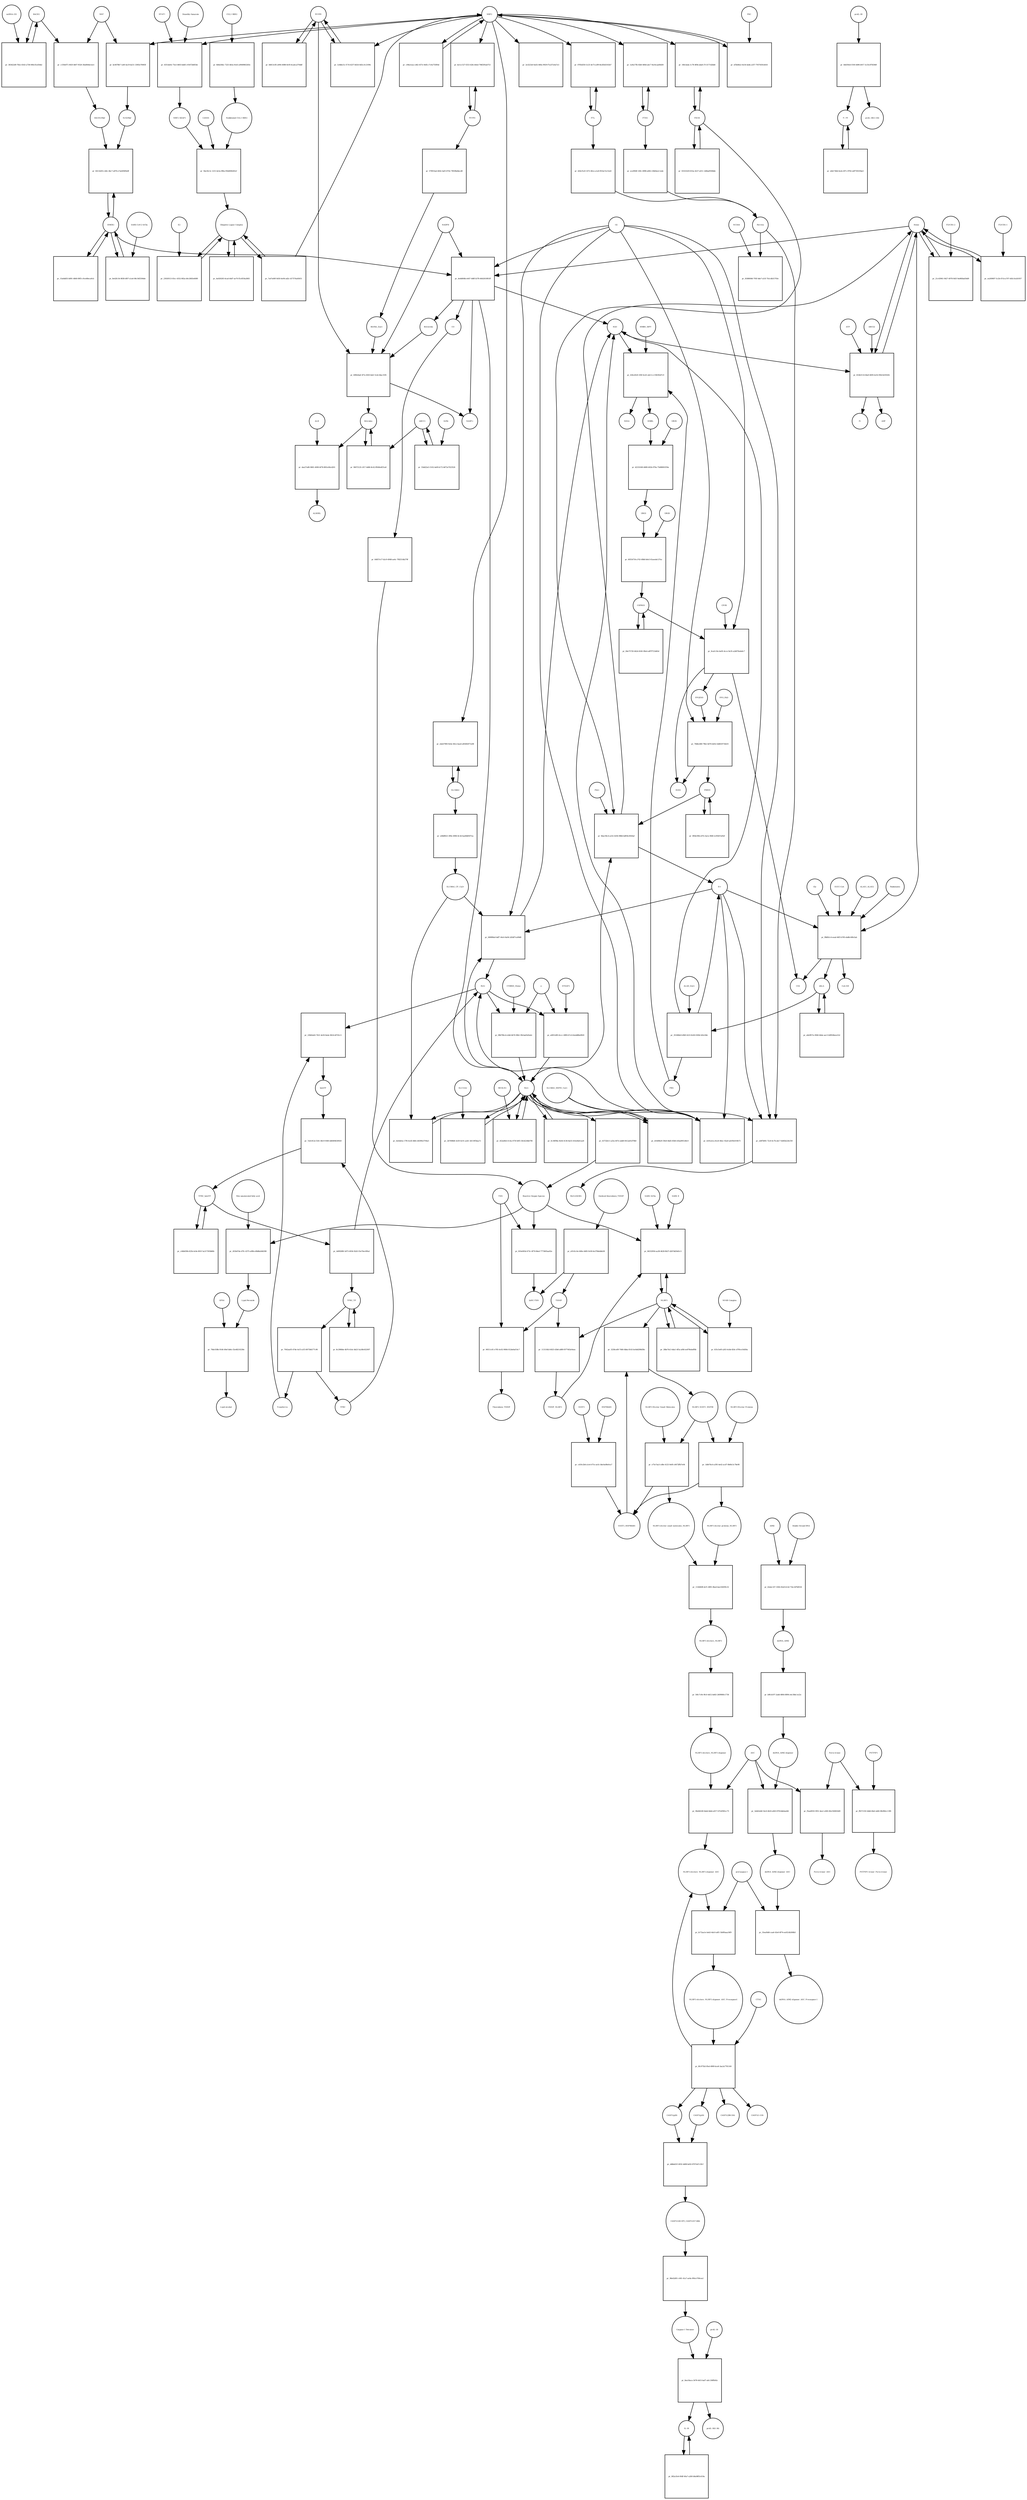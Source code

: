 strict digraph  {
Heme [annotation="urn_miriam_obo.chebi_CHEBI%3A30413", bipartite=0, cls="simple chemical", fontsize=4, label=Heme, shape=circle];
"pr_4e4d604b-e647-448f-b378-4642610f61ff" [annotation="", bipartite=1, cls=process, fontsize=4, label="pr_4e4d604b-e647-448f-b378-4642610f61ff", shape=square];
Biliverdin [annotation="urn_miriam_obo.chebi_CHEBI%3A17033", bipartite=0, cls="simple chemical", fontsize=4, label=Biliverdin, shape=circle];
HMOX1 [annotation=urn_miriam_uniprot_P09601, bipartite=0, cls=macromolecule, fontsize=4, label=HMOX1, shape=circle];
O2 [annotation="urn_miriam_obo.chebi_CHEBI%3A15379", bipartite=0, cls="simple chemical", fontsize=4, label=O2, shape=circle];
NADPH [annotation="urn_miriam_obo.chebi_CHEBI%3A16474", bipartite=0, cls="simple chemical", fontsize=4, label=NADPH, shape=circle];
H2O [annotation="urn_miriam_obo.chebi_CHEBI%3A15377", bipartite=0, cls="simple chemical", fontsize=4, label=H2O, shape=circle];
"Fe2+" [annotation="urn_miriam_obo.chebi_CHEBI%3A29033", bipartite=0, cls="simple chemical", fontsize=4, label="Fe2+", shape=circle];
"NADP+" [annotation="urn_miriam_obo.chebi_CHEBI%3A18009", bipartite=0, cls="simple chemical", fontsize=4, label="NADP+", shape=circle];
CO [annotation="urn_miriam_obo.chebi_CHEBI%3A17245", bipartite=0, cls="simple chemical", fontsize=4, label=CO, shape=circle];
"pr_21c43961-9427-4978-9d1f-9a06fdad54d9" [annotation="", bipartite=1, cls=process, fontsize=4, label="pr_21c43961-9427-4978-9d1f-9a06fdad54d9", shape=square];
"FLVCR1-2" [annotation=urn_miriam_uniprot_Q9Y5Y0, bipartite=0, cls=macromolecule, fontsize=4, label="FLVCR1-2", shape=circle];
"pr_60fb2ba6-5f7a-4503-bdcf-3cdc3dac31f6" [annotation="", bipartite=1, cls=process, fontsize=4, label="pr_60fb2ba6-5f7a-4503-bdcf-3cdc3dac31f6", shape=square];
Bilirubin [annotation="urn_miriam_obo.chebi_CHEBI%3A16990", bipartite=0, cls="simple chemical", fontsize=4, label=Bilirubin, shape=circle];
BLVRB [annotation=urn_miriam_uniprot_P30043, bipartite=0, cls=macromolecule, fontsize=4, label=BLVRB, shape=circle];
"BLVRA_Zn2+" [annotation="urn_miriam_obo.chebi_CHEBI%3A29805|urn_miriam_uniprot_P53004", bipartite=0, cls=complex, fontsize=4, label="BLVRA_Zn2+", shape=circle];
"pr_9607212f-c917-4d66-8c42-ff640e4f31a8" [annotation="", bipartite=1, cls=process, fontsize=4, label="pr_9607212f-c917-4d66-8c42-ff640e4f31a8", shape=square];
ABCC1 [annotation=urn_miriam_uniprot_P02768, bipartite=0, cls=macromolecule, fontsize=4, label=ABCC1, shape=circle];
"pr_dae27a80-9681-4000-bf78-8f41e94cd201" [annotation="", bipartite=1, cls=process, fontsize=4, label="pr_dae27a80-9681-4000-bf78-8f41e94cd201", shape=square];
ALB [annotation=urn_miriam_uniprot_P02768, bipartite=0, cls=macromolecule, fontsize=4, label=ALB, shape=circle];
"ALB/BIL" [annotation="urn_miriam_uniprot_P02768|urn_miriam_obo.chebi_CHEBI%3A16990", bipartite=0, cls=complex, fontsize=4, label="ALB/BIL", shape=circle];
NRF2 [annotation="", bipartite=0, cls=macromolecule, fontsize=4, label=NRF2, shape=circle];
"pr_bc6678b7-1af6-4a19-be31-13f45e70065f" [annotation="", bipartite=1, cls=process, fontsize=4, label="pr_bc6678b7-1af6-4a19-be31-13f45e70065f", shape=square];
MAF [annotation=urn_miriam_uniprot_O75444, bipartite=0, cls=macromolecule, fontsize=4, label=MAF, shape=circle];
"Nrf2/Maf" [annotation="", bipartite=0, cls=complex, fontsize=4, label="Nrf2/Maf", shape=circle];
"pr_c159e871-063f-4407-9520-30a8044e1ee1" [annotation="", bipartite=1, cls=process, fontsize=4, label="pr_c159e871-063f-4407-9520-30a8044e1ee1", shape=square];
BACH1 [annotation=urn_miriam_uniprot_O14867, bipartite=0, cls=macromolecule, fontsize=4, label=BACH1, shape=circle];
"BACH1/Maf" [annotation="", bipartite=0, cls=complex, fontsize=4, label="BACH1/Maf", shape=circle];
"pr_383422d9-782e-4543-a738-00fe35cd54b2" [annotation="", bipartite=1, cls=process, fontsize=4, label="pr_383422d9-782e-4543-a738-00fe35cd54b2", shape=square];
"miRNA-155" [annotation=urn_miriam_ncbigene_406947, bipartite=0, cls="nucleic acid feature", fontsize=4, label="miRNA-155", shape=circle];
"pr_64132d55-cb0c-4bc7-a876-e7ab3f409e8f" [annotation="", bipartite=1, cls=process, fontsize=4, label="pr_64132d55-cb0c-4bc7-a876-e7ab3f409e8f", shape=square];
PRIN9 [annotation="urn_miriam_obo.chebi_CHEBI%3A15430", bipartite=0, cls="simple chemical", fontsize=4, label=PRIN9, shape=circle];
"pr_6bac94c4-a232-4204-988d-bdf04c8564af" [annotation="", bipartite=1, cls=process, fontsize=4, label="pr_6bac94c4-a232-4204-988d-bdf04c8564af", shape=square];
FECH [annotation=urn_miriam_uniprot_P22830, bipartite=0, cls=macromolecule, fontsize=4, label=FECH, shape=circle];
"Pb2+" [annotation="urn_miriam_obo.chebi_CHEBI%3A27889", bipartite=0, cls="simple chemical", fontsize=4, label="Pb2+", shape=circle];
"H+" [annotation="urn_miriam_obo.chebi_CHEBI%3A15378", bipartite=0, cls="simple chemical", fontsize=4, label="H+", shape=circle];
"SUCC-CoA" [annotation="urn_miriam_obo.chebi_CHEBI%3A57292", bipartite=0, cls="simple chemical", fontsize=4, label="SUCC-CoA", shape=circle];
"pr_f8bfb1c4-eead-46f3-b76f-ebd8c40fe5ab" [annotation="", bipartite=1, cls=process, fontsize=4, label="pr_f8bfb1c4-eead-46f3-b76f-ebd8c40fe5ab", shape=square];
dALA [annotation="urn_miriam_obo.chebi_CHEBI%3A356416", bipartite=0, cls="simple chemical", fontsize=4, label=dALA, shape=circle];
ALAS1_ALAS2 [annotation="urn_miriam_uniprot_P13196|urn_miriam_uniprot_P22557", bipartite=0, cls=complex, fontsize=4, label=ALAS1_ALAS2, shape=circle];
Panhematin [annotation="urn_miriam_obo.chebi_CHEBI%3A50385", bipartite=0, cls="simple chemical", fontsize=4, label=Panhematin, shape=circle];
Gly [annotation="urn_miriam_obo.chebi_CHEBI%3A57305", bipartite=0, cls="simple chemical", fontsize=4, label=Gly, shape=circle];
"CoA-SH" [annotation="urn_miriam_obo.chebi_CHEBI%3A15346", bipartite=0, cls="simple chemical", fontsize=4, label="CoA-SH", shape=circle];
CO2 [annotation="urn_miriam_obo.chebi_CHEBI%3A16526", bipartite=0, cls="simple chemical", fontsize=4, label=CO2, shape=circle];
"pr_6351de0e-75e3-4603-bdd5-c93472b6f3dc" [annotation="", bipartite=1, cls=process, fontsize=4, label="pr_6351de0e-75e3-4603-bdd5-c93472b6f3dc", shape=square];
KEAP1 [annotation=urn_miriam_uniprot_Q14145, bipartite=0, cls=macromolecule, fontsize=4, label=KEAP1, shape=circle];
NRF2_KEAP1 [annotation="urn_miriam_uniprot_Q14145|urn_miriam_uniprot_Q16236", bipartite=0, cls=complex, fontsize=4, label=NRF2_KEAP1, shape=circle];
"Dimethly fumarate" [annotation="urn_miriam_obo.chebi_CHEBI%3A76004", bipartite=0, cls="simple chemical", fontsize=4, label="Dimethly fumarate", shape=circle];
"Ubiquitin Ligase Complex" [annotation="urn_miriam_uniprot_Q14145|urn_miriam_uniprot_Q15843|urn_miriam_uniprot_Q13618|urn_miriam_uniprot_P62877|urn_miriam_uniprot_Q16236|urn_miriam_uniprot_P0CG48|urn_miriam_pubmed_19940261|urn_miriam_interpro_IPR000608", bipartite=0, cls=complex, fontsize=4, label="Ubiquitin Ligase Complex", shape=circle];
"pr_4a026265-6cad-44d7-ae70-f5c4f18a2683" [annotation="", bipartite=1, cls=process, fontsize=4, label="pr_4a026265-6cad-44d7-ae70-f5c4f18a2683", shape=square];
"pr_351868e9-d94f-4223-8c60-0300c3d1e5bb" [annotation="", bipartite=1, cls=process, fontsize=4, label="pr_351868e9-d94f-4223-8c60-0300c3d1e5bb", shape=square];
PBG [annotation="urn_miriam_obo.chebi_CHEBI%3A58126", bipartite=0, cls="simple chemical", fontsize=4, label=PBG, shape=circle];
"ALAD_Zn2+" [annotation="urn_miriam_uniprot_P13716|urn_miriam_obo.chebi_CHEBI%3A29105", bipartite=0, cls=complex, fontsize=4, label="ALAD_Zn2+", shape=circle];
"pr_434cd520-185f-4cd1-a6c5-cc194392d7c9" [annotation="", bipartite=1, cls=process, fontsize=4, label="pr_434cd520-185f-4cd1-a6c5-cc194392d7c9", shape=square];
HMBL [annotation="urn_miriam_obo.chebi_CHEBI%3A57845", bipartite=0, cls="simple chemical", fontsize=4, label=HMBL, shape=circle];
HMBS_DIPY [annotation="urn_miriam_obo.chebi_CHEBI%3A36319|urn_miriam_uniprot_P08397", bipartite=0, cls=complex, fontsize=4, label=HMBS_DIPY, shape=circle];
"NH4+" [annotation="urn_miriam_obo.chebi_CHEBI%3A28938", bipartite=0, cls="simple chemical", fontsize=4, label="NH4+", shape=circle];
"pr_d2331049-4689-402b-970a-75d08001f50e" [annotation="", bipartite=1, cls=process, fontsize=4, label="pr_d2331049-4689-402b-970a-75d08001f50e", shape=square];
URO3 [annotation="urn_miriam_obo.chebi_CHEBI%3A15437", bipartite=0, cls="simple chemical", fontsize=4, label=URO3, shape=circle];
UROS [annotation=urn_miriam_uniprot_P10746, bipartite=0, cls=macromolecule, fontsize=4, label=UROS, shape=circle];
"pr_60554734-a743-49b8-b0e5-61aeede137ac" [annotation="", bipartite=1, cls=process, fontsize=4, label="pr_60554734-a743-49b8-b0e5-61aeede137ac", shape=square];
COPRO3 [annotation="urn_miriam_obo.chebi_CHEBI%3A15439", bipartite=0, cls="simple chemical", fontsize=4, label=COPRO3, shape=circle];
UROD [annotation=urn_miriam_uniprot_P06132, bipartite=0, cls=macromolecule, fontsize=4, label=UROD, shape=circle];
"pr_9cafc10e-be05-4cce-9e35-a2d670ede6c7" [annotation="", bipartite=1, cls=process, fontsize=4, label="pr_9cafc10e-be05-4cce-9e35-a2d670ede6c7", shape=square];
PPGEN9 [annotation="urn_miriam_obo.chebi_CHEBI%3A15435", bipartite=0, cls="simple chemical", fontsize=4, label=PPGEN9, shape=circle];
CPOX [annotation=urn_miriam_uniprot_P36551, bipartite=0, cls=macromolecule, fontsize=4, label=CPOX, shape=circle];
H2O2 [annotation="urn_miriam_obo.chebi_CHEBI%3A16240", bipartite=0, cls="simple chemical", fontsize=4, label=H2O2, shape=circle];
"pr_78dbcd68-79b2-4d76-bd1b-5dd618718e03" [annotation="", bipartite=1, cls=process, fontsize=4, label="pr_78dbcd68-79b2-4d76-bd1b-5dd618718e03", shape=square];
PPO_FAD [annotation="urn_miriam_obo.chebi_CHEBI%3A16238|urn_miriam_uniprot_P50336", bipartite=0, cls=complex, fontsize=4, label=PPO_FAD, shape=circle];
"pr_c08a1eaa-cd42-457e-9efb-c7c0a755ff4d" [annotation="", bipartite=1, cls=process, fontsize=4, label="pr_c08a1eaa-cd42-457e-9efb-c7c0a755ff4d", shape=square];
"pr_a8e9f57a-0940-4b4e-aec5-b0f028eee21d" [annotation="", bipartite=1, cls="uncertain process", fontsize=4, label="pr_a8e9f57a-0940-4b4e-aec5-b0f028eee21d", shape=square];
"pr_84e75729-442d-4545-99e4-a8f7f723d45d" [annotation="", bipartite=1, cls="uncertain process", fontsize=4, label="pr_84e75729-442d-4545-99e4-a8f7f723d45d", shape=square];
"pr_0f0dc90b-e97e-4a1e-9fd0-2cf0447af42f" [annotation="", bipartite=1, cls="uncertain process", fontsize=4, label="pr_0f0dc90b-e97e-4a1e-9fd0-2cf0447af42f", shape=square];
"Poly-unsaturated fatty acid" [annotation="urn_miriam_obo.chebi_CHEBI%3A26208", bipartite=0, cls="simple chemical", fontsize=4, label="Poly-unsaturated fatty acid", shape=circle];
"pr_455b47de-d7fc-4375-a09b-e9b86a9d4398" [annotation="", bipartite=1, cls=process, fontsize=4, label="pr_455b47de-d7fc-4375-a09b-e9b86a9d4398", shape=square];
"Lipid Peroxide" [annotation="urn_miriam_obo.chebi_CHEBI%3A61051", bipartite=0, cls="simple chemical", fontsize=4, label="Lipid Peroxide", shape=circle];
"Reactive Oxygen Species" [annotation="urn_miriam_obo.chebi_CHEBI%3A26523", bipartite=0, cls="simple chemical", fontsize=4, label="Reactive Oxygen Species", shape=circle];
"pr_ed87bf81-72c8-4c7b-a6c7-6d45b224cf30" [annotation="", bipartite=1, cls=process, fontsize=4, label="pr_ed87bf81-72c8-4c7b-a6c7-6d45b224cf30", shape=square];
"Fe(3+)O(OH)" [annotation="urn_miriam_obo.chebi_CHEBI%3A78619", bipartite=0, cls="simple chemical", fontsize=4, label="Fe(3+)O(OH)", shape=circle];
Ferritin [annotation=urn_miriam_uniprot_P02794, bipartite=0, cls=complex, fontsize=4, label=Ferritin, shape=circle];
"pr_fafebb5a-17f6-4cd5-8dfe-d4399e3704a5" [annotation="", bipartite=1, cls=process, fontsize=4, label="pr_fafebb5a-17f6-4cd5-8dfe-d4399e3704a5", shape=square];
"SLC40A1_CP_Cu2+" [annotation="urn_miriam_uniprot_P00450|urn_miriam_uniprot_Q9NP59|urn_miriam_obo.chebi_CHEBI%3A29036", bipartite=0, cls=complex, fontsize=4, label="SLC40A1_CP_Cu2+", shape=circle];
"pr_fd0898a0-bdf7-44c6-8a94-2d5df7ca09d8" [annotation="", bipartite=1, cls=process, fontsize=4, label="pr_fd0898a0-bdf7-44c6-8a94-2d5df7ca09d8", shape=square];
"Fe3+" [annotation="urn_miriam_obo.chebi_CHEBI%3A29034", bipartite=0, cls="simple chemical", fontsize=4, label="Fe3+", shape=circle];
SLC40A1 [annotation=urn_miriam_ncbigene_30061, bipartite=0, cls="nucleic acid feature", fontsize=4, label=SLC40A1, shape=circle];
"pr_ebeb7900-9e4e-40ce-baa4-a85482071e08" [annotation="", bipartite=1, cls=process, fontsize=4, label="pr_ebeb7900-9e4e-40ce-baa4-a85482071e08", shape=square];
FTH1 [annotation=urn_miriam_ncbigene_2495, bipartite=0, cls="nucleic acid feature", fontsize=4, label=FTH1, shape=circle];
"pr_1a9a17fb-02bf-460d-adc7-9a16caa60d30" [annotation="", bipartite=1, cls=process, fontsize=4, label="pr_1a9a17fb-02bf-460d-adc7-9a16caa60d30", shape=square];
FTL [annotation=urn_miriam_ncbigene_2512, bipartite=0, cls="nucleic acid feature", fontsize=4, label=FTL, shape=circle];
"pr_0785d350-3c25-4e73-a3f9-8e283d3102b7" [annotation="", bipartite=1, cls=process, fontsize=4, label="pr_0785d350-3c25-4e73-a3f9-8e283d3102b7", shape=square];
"pr_ecef0fdf-149c-4998-a682-23b64a2c1ede" [annotation="", bipartite=1, cls=process, fontsize=4, label="pr_ecef0fdf-149c-4998-a682-23b64a2c1ede", shape=square];
"pr_d24cf1e9-1472-40ce-a1a9-f032a7ec52e8" [annotation="", bipartite=1, cls=process, fontsize=4, label="pr_d24cf1e9-1472-40ce-a1a9-f032a7ec52e8", shape=square];
"pr_16fe3ada-1c78-4f0b-aba8-37c517142bb6" [annotation="", bipartite=1, cls=process, fontsize=4, label="pr_16fe3ada-1c78-4f0b-aba8-37c517142bb6", shape=square];
"pr_03161429-653a-4227-a011-1d6baf050bbb" [annotation="", bipartite=1, cls=process, fontsize=4, label="pr_03161429-653a-4227-a011-1d6baf050bbb", shape=square];
"pr_15a6dd55-b891-4840-89f3-c9ce68eca9cb" [annotation="", bipartite=1, cls=process, fontsize=4, label="pr_15a6dd55-b891-4840-89f3-c9ce68eca9cb", shape=square];
BLVRA [annotation=urn_miriam_ncbigene_644, bipartite=0, cls="nucleic acid feature", fontsize=4, label=BLVRA, shape=circle];
"pr_be1cc527-f253-42fe-b0ed-794f295ab753" [annotation="", bipartite=1, cls=process, fontsize=4, label="pr_be1cc527-f253-42fe-b0ed-794f295ab753", shape=square];
"pr_1e4bbc5c-f17d-4237-b624-0d3ccfc2109e" [annotation="", bipartite=1, cls=process, fontsize=4, label="pr_1e4bbc5c-f17d-4237-b624-0d3ccfc2109e", shape=square];
"pr_8d613c85-a904-4088-8cf6-6cadca370ddf" [annotation="", bipartite=1, cls=process, fontsize=4, label="pr_8d613c85-a904-4088-8cf6-6cadca370ddf", shape=square];
"pr_579053ad-4642-4af5-8742-79f29bd4ecd8" [annotation="", bipartite=1, cls=process, fontsize=4, label="pr_579053ad-4642-4af5-8742-79f29bd4ecd8", shape=square];
"pr_e48df823-399e-4906-8c3d-faa68d05f7ea" [annotation="", bipartite=1, cls=process, fontsize=4, label="pr_e48df823-399e-4906-8c3d-faa68d05f7ea", shape=square];
"pr_81880046-795f-4de7-a51f-7b1c4b51793e" [annotation="", bipartite=1, cls=process, fontsize=4, label="pr_81880046-795f-4de7-a51f-7b1c4b51793e", shape=square];
NCOA4 [annotation=urn_miriam_uniprot_Q13772, bipartite=0, cls=macromolecule, fontsize=4, label=NCOA4, shape=circle];
"pr_98b796cd-e2dd-4b76-90b1-99cba65d3a6c" [annotation="", bipartite=1, cls=process, fontsize=4, label="pr_98b796cd-e2dd-4b76-90b1-99cba65d3a6c", shape=square];
CYBRD1_Heme [annotation="urn_miriam_uniprot_Q53TN4|urn_miriam_obo.chebi_CHEBI%3A30413", bipartite=0, cls=complex, fontsize=4, label=CYBRD1_Heme, shape=circle];
"e-" [annotation="urn_miriam_obo.chebi_CHEBI%3A10545", bipartite=0, cls="simple chemical", fontsize=4, label="e-", shape=circle];
"pr_2b7698d6-3e59-4c01-a2d1-3d110f5baa7c" [annotation="", bipartite=1, cls=process, fontsize=4, label="pr_2b7698d6-3e59-4c01-a2d1-3d110f5baa7c", shape=square];
SLC11A2 [annotation=urn_miriam_uniprot_P49281, bipartite=0, cls=macromolecule, fontsize=4, label=SLC11A2, shape=circle];
"pr_78dc038b-9146-49ef-bb6c-f2e48210238e" [annotation="", bipartite=1, cls=process, fontsize=4, label="pr_78dc038b-9146-49ef-bb6c-f2e48210238e", shape=square];
"Lipid alcohol" [annotation="urn_miriam_obo.chebi_CHEBI%3A24026", bipartite=0, cls="simple chemical", fontsize=4, label="Lipid alcohol", shape=circle];
GPX4 [annotation=urn_miriam_uniprot_P36969, bipartite=0, cls=macromolecule, fontsize=4, label=GPX4, shape=circle];
"pr_8e42fc54-0838-4f07-a1a6-08c54f2504de" [annotation="", bipartite=1, cls=process, fontsize=4, label="pr_8e42fc54-0838-4f07-a1a6-08c54f2504de", shape=square];
"SARS-CoV-2 Orf3a" [annotation="urn_miriam_uniprot_P0DTC3|urn_miriam_taxonomy_2697049", bipartite=0, cls=macromolecule, fontsize=4, label="SARS-CoV-2 Orf3a", shape=circle];
"pr_63732b11-a25a-407e-abd8-0412a81d79b0" [annotation="", bipartite=1, cls=process, fontsize=4, label="pr_63732b11-a25a-407e-abd8-0412a81d79b0", shape=square];
"pr_55dd22e5-5102-4ef8-b172-b872e7023526" [annotation="", bipartite=1, cls=process, fontsize=4, label="pr_55dd22e5-5102-4ef8-b172-b872e7023526", shape=square];
Orf9c [annotation=urn_miriam_taxonomy_2697049, bipartite=0, cls=macromolecule, fontsize=4, label=Orf9c, shape=circle];
CUL3_RBX1 [annotation="urn_miriam_uniprot_Q13618|urn_miriam_uniprot_P62877", bipartite=0, cls=complex, fontsize=4, label=CUL3_RBX1, shape=circle];
"pr_6b8a56bc-7225-4b5a-9cb5-a9049863283c" [annotation="", bipartite=1, cls=process, fontsize=4, label="pr_6b8a56bc-7225-4b5a-9cb5-a9049863283c", shape=square];
"Neddylated CUL3_RBX1" [annotation="urn_miriam_uniprot_Q15843|urn_miriam_uniprot_Q13618|urn_miriam_uniprot_P62877", bipartite=0, cls=complex, fontsize=4, label="Neddylated CUL3_RBX1", shape=circle];
"pr_2e3223ef-6a02-460a-9929-f7a257a0a7e3" [annotation="", bipartite=1, cls=process, fontsize=4, label="pr_2e3223ef-6a02-460a-9929-f7a257a0a7e3", shape=square];
"pr_5be18c3c-1215-4e5a-9f6a-95b4006283cf" [annotation="", bipartite=1, cls=process, fontsize=4, label="pr_5be18c3c-1215-4e5a-9f6a-95b4006283cf", shape=square];
CAND1 [annotation=urn_miriam_uniprot_Q86VP6, bipartite=0, cls=macromolecule, fontsize=4, label=CAND1, shape=circle];
E2 [annotation=urn_miriam_interpro_IPR000608, bipartite=0, cls=macromolecule, fontsize=4, label=E2, shape=circle];
"pr_23020513-03cc-4352-802a-b0c2683e4089" [annotation="", bipartite=1, cls=process, fontsize=4, label="pr_23020513-03cc-4352-802a-b0c2683e4089", shape=square];
"pr_ef5b46e2-0e34-4a8a-a357-79374501d416" [annotation="", bipartite=1, cls=process, fontsize=4, label="pr_ef5b46e2-0e34-4a8a-a357-79374501d416", shape=square];
PKC [annotation="urn_miriam_pubmed_12198130|urn_miriam_interpro_IPR012233", bipartite=0, cls=macromolecule, fontsize=4, label=PKC, shape=circle];
"pr_ea269697-5c2b-47cb-a707-d43c5e2d1057" [annotation="", bipartite=1, cls=process, fontsize=4, label="pr_ea269697-5c2b-47cb-a707-d43c5e2d1057", shape=square];
"FLVCR1-1" [annotation=urn_miriam_uniprot_Q9Y5Y0, bipartite=0, cls=macromolecule, fontsize=4, label="FLVCR1-1", shape=circle];
"pr_814b3114-64a9-4695-bc02-f60c0e9182fc" [annotation="", bipartite=1, cls=process, fontsize=4, label="pr_814b3114-64a9-4695-bc02-f60c0e9182fc", shape=square];
ABCG2 [annotation=urn_miriam_uniprot_Q9UNQ0, bipartite=0, cls="macromolecule multimer", fontsize=4, label=ABCG2, shape=circle];
ATP [annotation="urn_miriam_obo.chebi_CHEBI%3A30616", bipartite=0, cls="simple chemical", fontsize=4, label=ATP, shape=circle];
Pi [annotation="urn_miriam_obo.chebi_CHEBI%3A18367", bipartite=0, cls="simple chemical", fontsize=4, label=Pi, shape=circle];
ADP [annotation="urn_miriam_obo.chebi_CHEBI%3A456216", bipartite=0, cls="simple chemical", fontsize=4, label=ADP, shape=circle];
"pr_d10d9b29-39e8-4bd5-83b0-d1ba8951d6c0" [annotation="", bipartite=1, cls=process, fontsize=4, label="pr_d10d9b29-39e8-4bd5-83b0-d1ba8951d6c0", shape=square];
"SLC40A1_HEPH_Cu2+" [annotation="urn_miriam_uniprot_Q9BQS7|urn_miriam_uniprot_Q9NP59|urn_miriam_obo.chebi_CHEBI%3A28694", bipartite=0, cls=complex, fontsize=4, label="SLC40A1_HEPH_Cu2+", shape=circle];
"pr_b181a5ca-8ce0-46ec-92a9-ad1f0e019b73" [annotation="", bipartite=1, cls=process, fontsize=4, label="pr_b181a5ca-8ce0-46ec-92a9-ad1f0e019b73", shape=square];
"pr_238d2ab5-7621-4e50-8a4e-0622c4f7d1c5" [annotation="", bipartite=1, cls=process, fontsize=4, label="pr_238d2ab5-7621-4e50-8a4e-0622c4f7d1c5", shape=square];
Transferrin [annotation=urn_miriam_uniprot_P02787, bipartite=0, cls=macromolecule, fontsize=4, label=Transferrin, shape=circle];
holoTF [annotation="urn_miriam_uniprot_P02787|urn_miriam_obo.chebi_CHEBI%3A29034", bipartite=0, cls=complex, fontsize=4, label=holoTF, shape=circle];
TFRC [annotation=urn_miriam_uniprot_P02786, bipartite=0, cls="macromolecule multimer", fontsize=4, label=TFRC, shape=circle];
"pr_7a0c812e-f241-48c9-9360-dd6494630920" [annotation="", bipartite=1, cls=process, fontsize=4, label="pr_7a0c812e-f241-48c9-9360-dd6494630920", shape=square];
TFRC_holoTF [annotation="urn_miriam_uniprot_P02787|urn_miriam_obo.chebi_CHEBI%3A29034|urn_miriam_uniprot_P02786", bipartite=0, cls=complex, fontsize=4, label=TFRC_holoTF, shape=circle];
"pr_c44b659b-625b-4c8e-801f-5a317393b86b" [annotation="", bipartite=1, cls=process, fontsize=4, label="pr_c44b659b-625b-4c8e-801f-5a317393b86b", shape=square];
"pr_4d0928f6-5d73-4934-92d3-55e70ec0f0a1" [annotation="", bipartite=1, cls=process, fontsize=4, label="pr_4d0928f6-5d73-4934-92d3-55e70ec0f0a1", shape=square];
TFRC_TF [annotation="urn_miriam_uniprot_P02787|urn_miriam_uniprot_P02786", bipartite=0, cls=complex, fontsize=4, label=TFRC_TF, shape=circle];
"pr_a0051d95-6ccc-49f8-b7c4-b3a4d88a9920" [annotation="", bipartite=1, cls=process, fontsize=4, label="pr_a0051d95-6ccc-49f8-b7c4-b3a4d88a9920", shape=square];
STEAP3 [annotation=urn_miriam_uniprot_Q658P3, bipartite=0, cls=macromolecule, fontsize=4, label=STEAP3, shape=circle];
"pr_452ed0e5-fc4a-475f-b0f3-3fe4224bb796" [annotation="", bipartite=1, cls=process, fontsize=4, label="pr_452ed0e5-fc4a-475f-b0f3-3fe4224bb796", shape=square];
MCOLN1 [annotation=urn_miriam_uniprot_Q9GZU1, bipartite=0, cls=macromolecule, fontsize=4, label=MCOLN1, shape=circle];
"pr_0c36f98a-9e44-4136-8a55-41fa44efcae8" [annotation="", bipartite=1, cls=process, fontsize=4, label="pr_0c36f98a-9e44-4136-8a55-41fa44efcae8", shape=square];
"pr_8c2968de-4b76-41dc-bb23-5a24fe022007" [annotation="", bipartite=1, cls=process, fontsize=4, label="pr_8c2968de-4b76-41dc-bb23-5a24fe022007", shape=square];
"pr_7042aa05-47de-4cf3-a1f3-80738d177c96" [annotation="", bipartite=1, cls=process, fontsize=4, label="pr_7042aa05-47de-4cf3-a1f3-80738d177c96", shape=square];
"pr_7a47a00f-0d18-4e94-ad2c-d17574a45651" [annotation="", bipartite=1, cls=process, fontsize=4, label="pr_7a47a00f-0d18-4e94-ad2c-d17574a45651", shape=square];
"Oxidized thioredoxin_TXNIP" [annotation="urn_miriam_uniprot_P10599|urn_miriam_uniprot_Q9H3M7", bipartite=0, cls=complex, fontsize=4, label="Oxidized thioredoxin_TXNIP", shape=circle];
"pr_e9141c0e-649e-4485-9c00-6e378debbb38" [annotation="", bipartite=1, cls=process, fontsize=4, label="pr_e9141c0e-649e-4485-9c00-6e378debbb38", shape=square];
TXNIP [annotation=urn_miriam_uniprot_Q9H3M7, bipartite=0, cls=macromolecule, fontsize=4, label=TXNIP, shape=circle];
"2xHC-TXN" [annotation=urn_miriam_uniprot_P10599, bipartite=0, cls=macromolecule, fontsize=4, label="2xHC-TXN", shape=circle];
NLRP3 [annotation=urn_miriam_uniprot_Q96P20, bipartite=0, cls=macromolecule, fontsize=4, label=NLRP3, shape=circle];
"pr_635c5e6f-a263-4cbb-824c-d7f0ce16d56a" [annotation="", bipartite=1, cls=process, fontsize=4, label="pr_635c5e6f-a263-4cbb-824c-d7f0ce16d56a", shape=square];
"Nf-KB Complex" [annotation="urn_miriam_uniprot_P19838|urn_miriam_uniprot_Q04206|urn_miriam_uniprot_Q00653", bipartite=0, cls=complex, fontsize=4, label="Nf-KB Complex", shape=circle];
"pr_28be7dc3-4da1-4f5a-af46-ee878ebeff8b" [annotation="", bipartite=1, cls=process, fontsize=4, label="pr_28be7dc3-4da1-4f5a-af46-ee878ebeff8b", shape=square];
TXN [annotation=urn_miriam_uniprot_P10599, bipartite=0, cls=macromolecule, fontsize=4, label=TXN, shape=circle];
"pr_810e005d-473c-4f79-84ed-7773605aa92e" [annotation="", bipartite=1, cls=process, fontsize=4, label="pr_810e005d-473c-4f79-84ed-7773605aa92e", shape=square];
"pr_90511c81-e785-4c02-9084-012de6af14c7" [annotation="", bipartite=1, cls=process, fontsize=4, label="pr_90511c81-e785-4c02-9084-012de6af14c7", shape=square];
Thioredoxin_TXNIP [annotation="urn_miriam_uniprot_P10599|urn_miriam_uniprot_Q9H3M7", bipartite=0, cls=complex, fontsize=4, label=Thioredoxin_TXNIP, shape=circle];
HSP90AB1 [annotation=urn_miriam_uniprot_P08238, bipartite=0, cls=macromolecule, fontsize=4, label=HSP90AB1, shape=circle];
"pr_cd10c2b4-a1e4-471e-ae5c-bbc6a08e0ca7" [annotation="", bipartite=1, cls=process, fontsize=4, label="pr_cd10c2b4-a1e4-471e-ae5c-bbc6a08e0ca7", shape=square];
SUGT1 [annotation=urn_miriam_uniprot_Q9Y2Z0, bipartite=0, cls=macromolecule, fontsize=4, label=SUGT1, shape=circle];
SUGT1_HSP90AB1 [annotation="urn_miriam_uniprot_P08238|urn_miriam_uniprot_Q9Y2Z0", bipartite=0, cls=complex, fontsize=4, label=SUGT1_HSP90AB1, shape=circle];
"pr_3238ce89-7466-4bba-8143-bc6dd298d58c" [annotation="", bipartite=1, cls=process, fontsize=4, label="pr_3238ce89-7466-4bba-8143-bc6dd298d58c", shape=square];
NLRP3_SUGT1_HSP90 [annotation="urn_miriam_uniprot_P08238|urn_miriam_uniprot_Q96P20|urn_miriam_uniprot_Q9Y2Z0", bipartite=0, cls=complex, fontsize=4, label=NLRP3_SUGT1_HSP90, shape=circle];
"pr_113116b3-6025-43b6-a889-f077402e9aea" [annotation="", bipartite=1, cls=process, fontsize=4, label="pr_113116b3-6025-43b6-a889-f077402e9aea", shape=square];
TXNIP_NLRP3 [annotation="urn_miriam_uniprot_Q9H3M7|urn_miriam_uniprot_Q96P20", bipartite=0, cls=complex, fontsize=4, label=TXNIP_NLRP3, shape=circle];
"NLRP3 Elicitor Proteins" [annotation="urn_miriam_uniprot_P05067|urn_miriam_uniprot_P09616", bipartite=0, cls=macromolecule, fontsize=4, label="NLRP3 Elicitor Proteins", shape=circle];
"pr_1db07dc4-a395-4e42-acd7-0b66c5c78e98" [annotation="", bipartite=1, cls=process, fontsize=4, label="pr_1db07dc4-a395-4e42-acd7-0b66c5c78e98", shape=square];
"NLRP3 elicitor proteins_NLRP3" [annotation="urn_miriam_uniprot_P09616|urn_miriam_uniprot_P05067|urn_miriam_uniprot_Q96P20", bipartite=0, cls=complex, fontsize=4, label="NLRP3 elicitor proteins_NLRP3", shape=circle];
"NLRP3 Elicitor Small Molecules" [annotation="urn_miriam_obo.chebi_CHEBI%3A46661|urn_miriam_obo.chebi_CHEBI%3A16336|urn_miriam_obo.chebi_CHEBI%3A30563", bipartite=0, cls="simple chemical", fontsize=4, label="NLRP3 Elicitor Small Molecules", shape=circle];
"pr_e75e7aa3-cd8e-4125-9ef6-c8472ffb7e04" [annotation="", bipartite=1, cls=process, fontsize=4, label="pr_e75e7aa3-cd8e-4125-9ef6-c8472ffb7e04", shape=square];
"NLRP3 elicitor small molecules_NLRP3" [annotation="urn_miriam_obo.chebi_CHEBI%3A46661|urn_miriam_obo.chebi_CHEBI%3A16336|urn_miriam_obo.chebi_CHEBI%3A30563|urn_miriam_uniprot_Q96P20", bipartite=0, cls=complex, fontsize=4, label="NLRP3 elicitor small molecules_NLRP3", shape=circle];
"pr_11444fd9-dcf1-4891-8ba4-bee1645f9c32" [annotation="", bipartite=1, cls=process, fontsize=4, label="pr_11444fd9-dcf1-4891-8ba4-bee1645f9c32", shape=square];
"NLRP3 elicitors_NLRP3" [annotation="urn_miriam_uniprot_P05067|urn_miriam_uniprot_P09616|urn_miriam_uniprot_P08238|urn_miriam_uniprot_Q96P20|urn_miriam_uniprot_Q9Y2Z0|urn_miriam_obo.chebi_CHEBI%3A46661|urn_miriam_obo.chebi_CHEBI%3A16336|urn_miriam_obo.chebi_CHEBI%3A30563", bipartite=0, cls=complex, fontsize=4, label="NLRP3 elicitors_NLRP3", shape=circle];
"pr_56fc7c9e-9fc0-4d12-bd43-2409060c1736" [annotation="", bipartite=1, cls=process, fontsize=4, label="pr_56fc7c9e-9fc0-4d12-bd43-2409060c1736", shape=square];
"NLRP3 elicitors_NLRP3 oligomer" [annotation="urn_miriam_obo.chebi_CHEBI%3A36080", bipartite=0, cls="complex multimer", fontsize=4, label="NLRP3 elicitors_NLRP3 oligomer", shape=circle];
"pr_96e6b528-0abd-4deb-af27-537af585cc75" [annotation="", bipartite=1, cls=process, fontsize=4, label="pr_96e6b528-0abd-4deb-af27-537af585cc75", shape=square];
ASC [annotation=urn_miriam_uniprot_Q9ULZ3, bipartite=0, cls=macromolecule, fontsize=4, label=ASC, shape=circle];
"NLRP3 elicitors_NLRP3 oligomer_ASC" [annotation="urn_miriam_uniprot_Q9ULZ3|urn_miriam_obo.chebi_CHEBI%3A36080", bipartite=0, cls="complex multimer", fontsize=4, label="NLRP3 elicitors_NLRP3 oligomer_ASC", shape=circle];
"pr_b172aa1e-beb3-4dc0-a6f1-5b0f0aaa34f9" [annotation="", bipartite=1, cls=process, fontsize=4, label="pr_b172aa1e-beb3-4dc0-a6f1-5b0f0aaa34f9", shape=square];
"proCaspase-1" [annotation=urn_miriam_uniprot_P29466, bipartite=0, cls=macromolecule, fontsize=4, label="proCaspase-1", shape=circle];
"NLRP3 elicitors_NLRP3 oligomer_ASC_Procaspase1" [annotation="urn_miriam_uniprot_P29466|urn_miriam_uniprot_Q9ULZ3", bipartite=0, cls="complex multimer", fontsize=4, label="NLRP3 elicitors_NLRP3 oligomer_ASC_Procaspase1", shape=circle];
"pr_f5aa6918-3951-4ea1-a945-6fa156061b00" [annotation="", bipartite=1, cls=process, fontsize=4, label="pr_f5aa6918-3951-4ea1-a945-6fa156061b00", shape=square];
"Pyrin trimer" [annotation=urn_miriam_uniprot_O15553, bipartite=0, cls=complex, fontsize=4, label="Pyrin trimer", shape=circle];
"Pyrin trimer_ASC" [annotation="urn_miriam_uniprot_O15553|urn_miriam_uniprot_Q9ULZ3", bipartite=0, cls=complex, fontsize=4, label="Pyrin trimer_ASC", shape=circle];
"pr_ffb71150-2ddd-40af-ab82-8fef66cc13f6" [annotation="", bipartite=1, cls=process, fontsize=4, label="pr_ffb71150-2ddd-40af-ab82-8fef66cc13f6", shape=square];
PSTPIP1 [annotation=urn_miriam_uniprot_O43586, bipartite=0, cls="macromolecule multimer", fontsize=4, label=PSTPIP1, shape=circle];
"PSTPIP1 trimer_Pyrin trimer" [annotation="urn_miriam_uniprot_O15553|urn_miriam_uniprot_O43586", bipartite=0, cls=complex, fontsize=4, label="PSTPIP1 trimer_Pyrin trimer", shape=circle];
"Double Strand DNA" [annotation="urn_miriam_obo.chebi_CHEBI%3A16991", bipartite=0, cls="simple chemical", fontsize=4, label="Double Strand DNA", shape=circle];
"pr_b5abc147-3364-45e8-b12d-71bc3d7b8534" [annotation="", bipartite=1, cls=process, fontsize=4, label="pr_b5abc147-3364-45e8-b12d-71bc3d7b8534", shape=square];
dsDNA_AIM2 [annotation="urn_miriam_obo.chebi_CHEBI%3A16991|urn_miriam_uniprot_O14862", bipartite=0, cls=complex, fontsize=4, label=dsDNA_AIM2, shape=circle];
AIM2 [annotation=urn_miriam_uniprot_O14862, bipartite=0, cls=macromolecule, fontsize=4, label=AIM2, shape=circle];
"pr_b9fcb197-2add-4864-8894-e4c58dc1e22c" [annotation="", bipartite=1, cls=process, fontsize=4, label="pr_b9fcb197-2add-4864-8894-e4c58dc1e22c", shape=square];
"dsDNA_AIM2 oligomer" [annotation="urn_miriam_obo.chebi_CHEBI%3A36080", bipartite=0, cls=complex, fontsize=4, label="dsDNA_AIM2 oligomer", shape=circle];
"pr_3eb62eb8-1bc6-4b16-a843-8761ddebae8d" [annotation="", bipartite=1, cls=process, fontsize=4, label="pr_3eb62eb8-1bc6-4b16-a843-8761ddebae8d", shape=square];
"dsDNA_AIM2 oligomer_ASC" [annotation="urn_miriam_obo.chebi_CHEBI%3A36080|urn_miriam_uniprot_Q9ULZ3", bipartite=0, cls=complex, fontsize=4, label="dsDNA_AIM2 oligomer_ASC", shape=circle];
"pr_55eaf4d6-caa6-43e0-8f74-ea921db308b5" [annotation="", bipartite=1, cls=process, fontsize=4, label="pr_55eaf4d6-caa6-43e0-8f74-ea921db308b5", shape=square];
"dsDNA_AIM2 oligomer_ASC_Procaspase-1" [annotation="", bipartite=0, cls=complex, fontsize=4, label="dsDNA_AIM2 oligomer_ASC_Procaspase-1", shape=circle];
"pr_8fc975b3-ffed-4989-bce8-3aa3a7781160" [annotation="", bipartite=1, cls=process, fontsize=4, label="pr_8fc975b3-ffed-4989-bce8-3aa3a7781160", shape=square];
"CASP1(p20)" [annotation=urn_miriam_uniprot_P29466, bipartite=0, cls=macromolecule, fontsize=4, label="CASP1(p20)", shape=circle];
CTSG [annotation=urn_miriam_uniprot_P08311, bipartite=0, cls=macromolecule, fontsize=4, label=CTSG, shape=circle];
"CASP1(298-316)" [annotation=urn_miriam_uniprot_P29466, bipartite=0, cls=macromolecule, fontsize=4, label="CASP1(298-316)", shape=circle];
"CASP1(1-119)" [annotation=urn_miriam_uniprot_P29466, bipartite=0, cls=macromolecule, fontsize=4, label="CASP1(1-119)", shape=circle];
"CASP1(p10)" [annotation=urn_miriam_uniprot_P29466, bipartite=0, cls=macromolecule, fontsize=4, label="CASP1(p10)", shape=circle];
"pr_ddbbd21f-4932-4d08-bd32-8707eb7c3fcf" [annotation="", bipartite=1, cls=process, fontsize=4, label="pr_ddbbd21f-4932-4d08-bd32-8707eb7c3fcf", shape=square];
"CASP1(120-197)_CASP1(317-404)" [annotation=urn_miriam_uniprot_P29466, bipartite=0, cls=complex, fontsize=4, label="CASP1(120-197)_CASP1(317-404)", shape=circle];
"pr_98e62d91-c401-41a7-ae0a-9f4ce709cea1" [annotation="", bipartite=1, cls=process, fontsize=4, label="pr_98e62d91-c401-41a7-ae0a-9f4ce709cea1", shape=square];
"Caspase-1 Tetramer" [annotation=urn_miriam_uniprot_P29466, bipartite=0, cls="complex multimer", fontsize=4, label="Caspase-1 Tetramer", shape=circle];
"proIL-1B" [annotation=urn_miriam_uniprot_P01584, bipartite=0, cls=macromolecule, fontsize=4, label="proIL-1B", shape=circle];
"pr_fdd1f0e4-f100-4496-b917-3c35c87829d9" [annotation="", bipartite=1, cls=process, fontsize=4, label="pr_fdd1f0e4-f100-4496-b917-3c35c87829d9", shape=square];
"IL-1B" [annotation=urn_miriam_uniprot_P01584, bipartite=0, cls=macromolecule, fontsize=4, label="IL-1B", shape=circle];
"proIL-1B(1-116)" [annotation=urn_miriam_uniprot_P01584, bipartite=0, cls=macromolecule, fontsize=4, label="proIL-1B(1-116)", shape=circle];
"pr_ebb17db4-6a3e-4f7c-8782-edf759335be5" [annotation="", bipartite=1, cls="omitted process", fontsize=4, label="pr_ebb17db4-6a3e-4f7c-8782-edf759335be5", shape=square];
"pr_84332956-aa38-4628-8b37-d267dd34d1c5" [annotation="", bipartite=1, cls=process, fontsize=4, label="pr_84332956-aa38-4628-8b37-d267dd34d1c5", shape=square];
"SARS E" [annotation=urn_miriam_uniprot_P59637, bipartite=0, cls=macromolecule, fontsize=4, label="SARS E", shape=circle];
"SARS Orf3a" [annotation=urn_miriam_uniprot_P59632, bipartite=0, cls=macromolecule, fontsize=4, label="SARS Orf3a", shape=circle];
"proIL-18" [annotation=urn_miriam_uniprot_Q14116, bipartite=0, cls=macromolecule, fontsize=4, label="proIL-18", shape=circle];
"pr_8ea18aca-3478-4415-baf7-a8c130ffb92c" [annotation="", bipartite=1, cls=process, fontsize=4, label="pr_8ea18aca-3478-4415-baf7-a8c130ffb92c", shape=square];
"IL-18" [annotation=urn_miriam_uniprot_Q14116, bipartite=0, cls=macromolecule, fontsize=4, label="IL-18", shape=circle];
"proIL-18(1-36)" [annotation=urn_miriam_uniprot_Q14116, bipartite=0, cls=macromolecule, fontsize=4, label="proIL-18(1-36)", shape=circle];
"pr_802a1fe4-00df-40a7-a260-b8a98f5c619a" [annotation="", bipartite=1, cls="omitted process", fontsize=4, label="pr_802a1fe4-00df-40a7-a260-b8a98f5c619a", shape=square];
"pr_64857e17-b2c9-4948-ae4c-7f82514b279f" [annotation="", bipartite=1, cls=process, fontsize=4, label="pr_64857e17-b2c9-4948-ae4c-7f82514b279f", shape=square];
Heme -> "pr_4e4d604b-e647-448f-b378-4642610f61ff"  [annotation="", interaction_type=consumption];
Heme -> "pr_21c43961-9427-4978-9d1f-9a06fdad54d9"  [annotation="", interaction_type=consumption];
Heme -> "pr_f8bfb1c4-eead-46f3-b76f-ebd8c40fe5ab"  [annotation=urn_miriam_pubmed_25446301, interaction_type=inhibition];
Heme -> "pr_ea269697-5c2b-47cb-a707-d43c5e2d1057"  [annotation="", interaction_type=consumption];
Heme -> "pr_814b3114-64a9-4695-bc02-f60c0e9182fc"  [annotation="", interaction_type=consumption];
"pr_4e4d604b-e647-448f-b378-4642610f61ff" -> Biliverdin  [annotation="", interaction_type=production];
"pr_4e4d604b-e647-448f-b378-4642610f61ff" -> H2O  [annotation="", interaction_type=production];
"pr_4e4d604b-e647-448f-b378-4642610f61ff" -> "Fe2+"  [annotation="", interaction_type=production];
"pr_4e4d604b-e647-448f-b378-4642610f61ff" -> "NADP+"  [annotation="", interaction_type=production];
"pr_4e4d604b-e647-448f-b378-4642610f61ff" -> CO  [annotation="", interaction_type=production];
Biliverdin -> "pr_60fb2ba6-5f7a-4503-bdcf-3cdc3dac31f6"  [annotation="", interaction_type=consumption];
HMOX1 -> "pr_4e4d604b-e647-448f-b378-4642610f61ff"  [annotation="", interaction_type=catalysis];
HMOX1 -> "pr_64132d55-cb0c-4bc7-a876-e7ab3f409e8f"  [annotation="", interaction_type=consumption];
HMOX1 -> "pr_15a6dd55-b891-4840-89f3-c9ce68eca9cb"  [annotation="", interaction_type=consumption];
HMOX1 -> "pr_8e42fc54-0838-4f07-a1a6-08c54f2504de"  [annotation="", interaction_type=consumption];
O2 -> "pr_4e4d604b-e647-448f-b378-4642610f61ff"  [annotation="", interaction_type=consumption];
O2 -> "pr_9cafc10e-be05-4cce-9e35-a2d670ede6c7"  [annotation="", interaction_type=consumption];
O2 -> "pr_78dbcd68-79b2-4d76-bd1b-5dd618718e03"  [annotation="", interaction_type=consumption];
O2 -> "pr_ed87bf81-72c8-4c7b-a6c7-6d45b224cf30"  [annotation="", interaction_type=consumption];
O2 -> "pr_fd0898a0-bdf7-44c6-8a94-2d5df7ca09d8"  [annotation="", interaction_type=consumption];
O2 -> "pr_b181a5ca-8ce0-46ec-92a9-ad1f0e019b73"  [annotation="", interaction_type=consumption];
NADPH -> "pr_4e4d604b-e647-448f-b378-4642610f61ff"  [annotation="", interaction_type=consumption];
NADPH -> "pr_60fb2ba6-5f7a-4503-bdcf-3cdc3dac31f6"  [annotation="", interaction_type=consumption];
H2O -> "pr_434cd520-185f-4cd1-a6c5-cc194392d7c9"  [annotation="", interaction_type=consumption];
H2O -> "pr_814b3114-64a9-4695-bc02-f60c0e9182fc"  [annotation="", interaction_type=consumption];
"Fe2+" -> "pr_6bac94c4-a232-4204-988d-bdf04c8564af"  [annotation="", interaction_type=consumption];
"Fe2+" -> "pr_ed87bf81-72c8-4c7b-a6c7-6d45b224cf30"  [annotation="", interaction_type=consumption];
"Fe2+" -> "pr_fafebb5a-17f6-4cd5-8dfe-d4399e3704a5"  [annotation="", interaction_type=consumption];
"Fe2+" -> "pr_fd0898a0-bdf7-44c6-8a94-2d5df7ca09d8"  [annotation="", interaction_type=consumption];
"Fe2+" -> "pr_2b7698d6-3e59-4c01-a2d1-3d110f5baa7c"  [annotation="", interaction_type=consumption];
"Fe2+" -> "pr_63732b11-a25a-407e-abd8-0412a81d79b0"  [annotation="urn_miriam_pubmed_26794443|urn_miriam_pubmed_30692038", interaction_type=catalysis];
"Fe2+" -> "pr_d10d9b29-39e8-4bd5-83b0-d1ba8951d6c0"  [annotation="", interaction_type=consumption];
"Fe2+" -> "pr_b181a5ca-8ce0-46ec-92a9-ad1f0e019b73"  [annotation="", interaction_type=consumption];
"Fe2+" -> "pr_452ed0e5-fc4a-475f-b0f3-3fe4224bb796"  [annotation="", interaction_type=consumption];
"Fe2+" -> "pr_0c36f98a-9e44-4136-8a55-41fa44efcae8"  [annotation="", interaction_type=consumption];
CO -> "pr_64857e17-b2c9-4948-ae4c-7f82514b279f"  [annotation="urn_miriam_pubmed_28356568|urn_miriam_pubmed_25770182", interaction_type=inhibition];
"pr_21c43961-9427-4978-9d1f-9a06fdad54d9" -> Heme  [annotation="", interaction_type=production];
"FLVCR1-2" -> "pr_21c43961-9427-4978-9d1f-9a06fdad54d9"  [annotation="", interaction_type=catalysis];
"pr_60fb2ba6-5f7a-4503-bdcf-3cdc3dac31f6" -> Bilirubin  [annotation="", interaction_type=production];
"pr_60fb2ba6-5f7a-4503-bdcf-3cdc3dac31f6" -> "NADP+"  [annotation="", interaction_type=production];
Bilirubin -> "pr_9607212f-c917-4d66-8c42-ff640e4f31a8"  [annotation="", interaction_type=consumption];
Bilirubin -> "pr_dae27a80-9681-4000-bf78-8f41e94cd201"  [annotation="", interaction_type=consumption];
BLVRB -> "pr_60fb2ba6-5f7a-4503-bdcf-3cdc3dac31f6"  [annotation="", interaction_type=catalysis];
BLVRB -> "pr_1e4bbc5c-f17d-4237-b624-0d3ccfc2109e"  [annotation="", interaction_type=consumption];
BLVRB -> "pr_8d613c85-a904-4088-8cf6-6cadca370ddf"  [annotation="", interaction_type=consumption];
"BLVRA_Zn2+" -> "pr_60fb2ba6-5f7a-4503-bdcf-3cdc3dac31f6"  [annotation="", interaction_type=catalysis];
"pr_9607212f-c917-4d66-8c42-ff640e4f31a8" -> Bilirubin  [annotation="", interaction_type=production];
ABCC1 -> "pr_9607212f-c917-4d66-8c42-ff640e4f31a8"  [annotation="", interaction_type=catalysis];
ABCC1 -> "pr_55dd22e5-5102-4ef8-b172-b872e7023526"  [annotation="", interaction_type=consumption];
"pr_dae27a80-9681-4000-bf78-8f41e94cd201" -> "ALB/BIL"  [annotation="", interaction_type=production];
ALB -> "pr_dae27a80-9681-4000-bf78-8f41e94cd201"  [annotation="", interaction_type=consumption];
NRF2 -> "pr_bc6678b7-1af6-4a19-be31-13f45e70065f"  [annotation="", interaction_type=consumption];
NRF2 -> "pr_6351de0e-75e3-4603-bdd5-c93472b6f3dc"  [annotation="", interaction_type=consumption];
NRF2 -> "pr_c08a1eaa-cd42-457e-9efb-c7c0a755ff4d"  [annotation="", interaction_type=consumption];
NRF2 -> "pr_ebeb7900-9e4e-40ce-baa4-a85482071e08"  [annotation=urn_miriam_pubmed_30692038, interaction_type=catalysis];
NRF2 -> "pr_1a9a17fb-02bf-460d-adc7-9a16caa60d30"  [annotation=urn_miriam_pubmed_30692038, interaction_type=catalysis];
NRF2 -> "pr_0785d350-3c25-4e73-a3f9-8e283d3102b7"  [annotation=urn_miriam_pubmed_30692038, interaction_type=catalysis];
NRF2 -> "pr_16fe3ada-1c78-4f0b-aba8-37c517142bb6"  [annotation="urn_miriam_pubmed_30692038|urn_miriam_pubmed_23766848", interaction_type=catalysis];
NRF2 -> "pr_be1cc527-f253-42fe-b0ed-794f295ab753"  [annotation=urn_miriam_pubmed_30692038, interaction_type=catalysis];
NRF2 -> "pr_1e4bbc5c-f17d-4237-b624-0d3ccfc2109e"  [annotation=urn_miriam_pubmed_30692038, interaction_type=catalysis];
NRF2 -> "pr_2e3223ef-6a02-460a-9929-f7a257a0a7e3"  [annotation="", interaction_type=consumption];
NRF2 -> "pr_ef5b46e2-0e34-4a8a-a357-79374501d416"  [annotation="", interaction_type=consumption];
"pr_bc6678b7-1af6-4a19-be31-13f45e70065f" -> "Nrf2/Maf"  [annotation="", interaction_type=production];
MAF -> "pr_bc6678b7-1af6-4a19-be31-13f45e70065f"  [annotation="", interaction_type=consumption];
MAF -> "pr_c159e871-063f-4407-9520-30a8044e1ee1"  [annotation="", interaction_type=consumption];
"Nrf2/Maf" -> "pr_64132d55-cb0c-4bc7-a876-e7ab3f409e8f"  [annotation="urn_miriam_pubmed_10473555|urn_miriam_pubmed_31827672|urn_miriam_pubmed_30692038|urn_miriam_pubmed_29717933", interaction_type=catalysis];
"pr_c159e871-063f-4407-9520-30a8044e1ee1" -> "BACH1/Maf"  [annotation="", interaction_type=production];
BACH1 -> "pr_c159e871-063f-4407-9520-30a8044e1ee1"  [annotation="", interaction_type=consumption];
BACH1 -> "pr_383422d9-782e-4543-a738-00fe35cd54b2"  [annotation="", interaction_type=consumption];
"BACH1/Maf" -> "pr_64132d55-cb0c-4bc7-a876-e7ab3f409e8f"  [annotation="urn_miriam_pubmed_10473555|urn_miriam_pubmed_31827672|urn_miriam_pubmed_30692038|urn_miriam_pubmed_29717933", interaction_type=inhibition];
"pr_383422d9-782e-4543-a738-00fe35cd54b2" -> BACH1  [annotation="", interaction_type=production];
"miRNA-155" -> "pr_383422d9-782e-4543-a738-00fe35cd54b2"  [annotation="urn_miriam_pubmed_28082120|urn_miriam_pubmed_21982894", interaction_type=inhibition];
"pr_64132d55-cb0c-4bc7-a876-e7ab3f409e8f" -> HMOX1  [annotation="", interaction_type=production];
PRIN9 -> "pr_6bac94c4-a232-4204-988d-bdf04c8564af"  [annotation="", interaction_type=consumption];
PRIN9 -> "pr_0f0dc90b-e97e-4a1e-9fd0-2cf0447af42f"  [annotation="", interaction_type=consumption];
"pr_6bac94c4-a232-4204-988d-bdf04c8564af" -> Heme  [annotation="", interaction_type=production];
"pr_6bac94c4-a232-4204-988d-bdf04c8564af" -> "H+"  [annotation="", interaction_type=production];
FECH -> "pr_6bac94c4-a232-4204-988d-bdf04c8564af"  [annotation="", interaction_type=catalysis];
FECH -> "pr_16fe3ada-1c78-4f0b-aba8-37c517142bb6"  [annotation="", interaction_type=consumption];
FECH -> "pr_03161429-653a-4227-a011-1d6baf050bbb"  [annotation="", interaction_type=consumption];
"Pb2+" -> "pr_6bac94c4-a232-4204-988d-bdf04c8564af"  [annotation="", interaction_type=inhibition];
"H+" -> "pr_f8bfb1c4-eead-46f3-b76f-ebd8c40fe5ab"  [annotation="", interaction_type=consumption];
"H+" -> "pr_ed87bf81-72c8-4c7b-a6c7-6d45b224cf30"  [annotation="", interaction_type=consumption];
"H+" -> "pr_fd0898a0-bdf7-44c6-8a94-2d5df7ca09d8"  [annotation="", interaction_type=consumption];
"H+" -> "pr_b181a5ca-8ce0-46ec-92a9-ad1f0e019b73"  [annotation="", interaction_type=consumption];
"SUCC-CoA" -> "pr_f8bfb1c4-eead-46f3-b76f-ebd8c40fe5ab"  [annotation="", interaction_type=consumption];
"pr_f8bfb1c4-eead-46f3-b76f-ebd8c40fe5ab" -> dALA  [annotation="", interaction_type=production];
"pr_f8bfb1c4-eead-46f3-b76f-ebd8c40fe5ab" -> "CoA-SH"  [annotation="", interaction_type=production];
"pr_f8bfb1c4-eead-46f3-b76f-ebd8c40fe5ab" -> CO2  [annotation="", interaction_type=production];
dALA -> "pr_351868e9-d94f-4223-8c60-0300c3d1e5bb"  [annotation="", interaction_type=consumption];
dALA -> "pr_a8e9f57a-0940-4b4e-aec5-b0f028eee21d"  [annotation="", interaction_type=consumption];
ALAS1_ALAS2 -> "pr_f8bfb1c4-eead-46f3-b76f-ebd8c40fe5ab"  [annotation=urn_miriam_pubmed_25446301, interaction_type=catalysis];
Panhematin -> "pr_f8bfb1c4-eead-46f3-b76f-ebd8c40fe5ab"  [annotation=urn_miriam_pubmed_25446301, interaction_type=inhibition];
Gly -> "pr_f8bfb1c4-eead-46f3-b76f-ebd8c40fe5ab"  [annotation="", interaction_type=consumption];
"pr_6351de0e-75e3-4603-bdd5-c93472b6f3dc" -> NRF2_KEAP1  [annotation="", interaction_type=production];
KEAP1 -> "pr_6351de0e-75e3-4603-bdd5-c93472b6f3dc"  [annotation="", interaction_type=consumption];
NRF2_KEAP1 -> "pr_5be18c3c-1215-4e5a-9f6a-95b4006283cf"  [annotation="", interaction_type=consumption];
"Dimethly fumarate" -> "pr_6351de0e-75e3-4603-bdd5-c93472b6f3dc"  [annotation="urn_miriam_pubmed_15282312|urn_miriam_pubmed_20486766|urn_miriam_pubmed_31692987|urn_miriam_pubmed_15572695|urn_miriam_pubmed_32132672", interaction_type=inhibition];
"Ubiquitin Ligase Complex" -> "pr_4a026265-6cad-44d7-ae70-f5c4f18a2683"  [annotation="", interaction_type=consumption];
"Ubiquitin Ligase Complex" -> "pr_23020513-03cc-4352-802a-b0c2683e4089"  [annotation="", interaction_type=consumption];
"Ubiquitin Ligase Complex" -> "pr_7a47a00f-0d18-4e94-ad2c-d17574a45651"  [annotation="", interaction_type=consumption];
"pr_4a026265-6cad-44d7-ae70-f5c4f18a2683" -> "Ubiquitin Ligase Complex"  [annotation="", interaction_type=production];
"pr_351868e9-d94f-4223-8c60-0300c3d1e5bb" -> PBG  [annotation="", interaction_type=production];
"pr_351868e9-d94f-4223-8c60-0300c3d1e5bb" -> "H+"  [annotation="", interaction_type=production];
"pr_351868e9-d94f-4223-8c60-0300c3d1e5bb" -> H2O  [annotation="", interaction_type=production];
PBG -> "pr_434cd520-185f-4cd1-a6c5-cc194392d7c9"  [annotation="", interaction_type=consumption];
"ALAD_Zn2+" -> "pr_351868e9-d94f-4223-8c60-0300c3d1e5bb"  [annotation="", interaction_type=catalysis];
"pr_434cd520-185f-4cd1-a6c5-cc194392d7c9" -> HMBL  [annotation="", interaction_type=production];
"pr_434cd520-185f-4cd1-a6c5-cc194392d7c9" -> "NH4+"  [annotation="", interaction_type=production];
HMBL -> "pr_d2331049-4689-402b-970a-75d08001f50e"  [annotation="", interaction_type=consumption];
HMBS_DIPY -> "pr_434cd520-185f-4cd1-a6c5-cc194392d7c9"  [annotation="", interaction_type=catalysis];
"pr_d2331049-4689-402b-970a-75d08001f50e" -> URO3  [annotation="", interaction_type=production];
URO3 -> "pr_60554734-a743-49b8-b0e5-61aeede137ac"  [annotation="", interaction_type=consumption];
UROS -> "pr_d2331049-4689-402b-970a-75d08001f50e"  [annotation="", interaction_type=catalysis];
"pr_60554734-a743-49b8-b0e5-61aeede137ac" -> COPRO3  [annotation="", interaction_type=production];
COPRO3 -> "pr_9cafc10e-be05-4cce-9e35-a2d670ede6c7"  [annotation="", interaction_type=consumption];
COPRO3 -> "pr_84e75729-442d-4545-99e4-a8f7f723d45d"  [annotation="", interaction_type=consumption];
UROD -> "pr_60554734-a743-49b8-b0e5-61aeede137ac"  [annotation="", interaction_type=catalysis];
"pr_9cafc10e-be05-4cce-9e35-a2d670ede6c7" -> PPGEN9  [annotation="", interaction_type=production];
"pr_9cafc10e-be05-4cce-9e35-a2d670ede6c7" -> CO2  [annotation="", interaction_type=production];
"pr_9cafc10e-be05-4cce-9e35-a2d670ede6c7" -> H2O2  [annotation="", interaction_type=production];
PPGEN9 -> "pr_78dbcd68-79b2-4d76-bd1b-5dd618718e03"  [annotation="", interaction_type=consumption];
CPOX -> "pr_9cafc10e-be05-4cce-9e35-a2d670ede6c7"  [annotation="", interaction_type=catalysis];
"pr_78dbcd68-79b2-4d76-bd1b-5dd618718e03" -> PRIN9  [annotation="", interaction_type=production];
"pr_78dbcd68-79b2-4d76-bd1b-5dd618718e03" -> H2O2  [annotation="", interaction_type=production];
PPO_FAD -> "pr_78dbcd68-79b2-4d76-bd1b-5dd618718e03"  [annotation="", interaction_type=catalysis];
"pr_c08a1eaa-cd42-457e-9efb-c7c0a755ff4d" -> NRF2  [annotation="", interaction_type=production];
"pr_a8e9f57a-0940-4b4e-aec5-b0f028eee21d" -> dALA  [annotation="", interaction_type=production];
"pr_84e75729-442d-4545-99e4-a8f7f723d45d" -> COPRO3  [annotation="", interaction_type=production];
"pr_0f0dc90b-e97e-4a1e-9fd0-2cf0447af42f" -> PRIN9  [annotation="", interaction_type=production];
"Poly-unsaturated fatty acid" -> "pr_455b47de-d7fc-4375-a09b-e9b86a9d4398"  [annotation="", interaction_type=consumption];
"pr_455b47de-d7fc-4375-a09b-e9b86a9d4398" -> "Lipid Peroxide"  [annotation="", interaction_type=production];
"Lipid Peroxide" -> "pr_78dc038b-9146-49ef-bb6c-f2e48210238e"  [annotation="", interaction_type=consumption];
"Reactive Oxygen Species" -> "pr_455b47de-d7fc-4375-a09b-e9b86a9d4398"  [annotation="urn_miriam_pubmed_26794443|urn_miriam_pubmed_30692038", interaction_type=catalysis];
"Reactive Oxygen Species" -> "pr_810e005d-473c-4f79-84ed-7773605aa92e"  [annotation="", interaction_type="necessary stimulation"];
"Reactive Oxygen Species" -> "pr_84332956-aa38-4628-8b37-d267dd34d1c5"  [annotation="urn_miriam_pubmed_29789363|urn_miriam_pubmed_26331680", interaction_type="necessary stimulation"];
"pr_ed87bf81-72c8-4c7b-a6c7-6d45b224cf30" -> "Fe(3+)O(OH)"  [annotation="", interaction_type=production];
Ferritin -> "pr_ed87bf81-72c8-4c7b-a6c7-6d45b224cf30"  [annotation="", interaction_type=catalysis];
Ferritin -> "pr_81880046-795f-4de7-a51f-7b1c4b51793e"  [annotation="", interaction_type=consumption];
"pr_fafebb5a-17f6-4cd5-8dfe-d4399e3704a5" -> "Fe2+"  [annotation="", interaction_type=production];
"SLC40A1_CP_Cu2+" -> "pr_fafebb5a-17f6-4cd5-8dfe-d4399e3704a5"  [annotation="", interaction_type=catalysis];
"SLC40A1_CP_Cu2+" -> "pr_fd0898a0-bdf7-44c6-8a94-2d5df7ca09d8"  [annotation="", interaction_type=catalysis];
"pr_fd0898a0-bdf7-44c6-8a94-2d5df7ca09d8" -> "Fe3+"  [annotation="", interaction_type=production];
"pr_fd0898a0-bdf7-44c6-8a94-2d5df7ca09d8" -> H2O  [annotation="", interaction_type=production];
"Fe3+" -> "pr_98b796cd-e2dd-4b76-90b1-99cba65d3a6c"  [annotation="", interaction_type=consumption];
"Fe3+" -> "pr_238d2ab5-7621-4e50-8a4e-0622c4f7d1c5"  [annotation="", interaction_type=consumption];
"Fe3+" -> "pr_a0051d95-6ccc-49f8-b7c4-b3a4d88a9920"  [annotation="", interaction_type=consumption];
SLC40A1 -> "pr_ebeb7900-9e4e-40ce-baa4-a85482071e08"  [annotation="", interaction_type=consumption];
SLC40A1 -> "pr_e48df823-399e-4906-8c3d-faa68d05f7ea"  [annotation="", interaction_type=consumption];
"pr_ebeb7900-9e4e-40ce-baa4-a85482071e08" -> SLC40A1  [annotation="", interaction_type=production];
FTH1 -> "pr_1a9a17fb-02bf-460d-adc7-9a16caa60d30"  [annotation="", interaction_type=consumption];
FTH1 -> "pr_ecef0fdf-149c-4998-a682-23b64a2c1ede"  [annotation="", interaction_type=consumption];
"pr_1a9a17fb-02bf-460d-adc7-9a16caa60d30" -> FTH1  [annotation="", interaction_type=production];
FTL -> "pr_0785d350-3c25-4e73-a3f9-8e283d3102b7"  [annotation="", interaction_type=consumption];
FTL -> "pr_d24cf1e9-1472-40ce-a1a9-f032a7ec52e8"  [annotation="", interaction_type=consumption];
"pr_0785d350-3c25-4e73-a3f9-8e283d3102b7" -> FTL  [annotation="", interaction_type=production];
"pr_ecef0fdf-149c-4998-a682-23b64a2c1ede" -> Ferritin  [annotation="", interaction_type=production];
"pr_d24cf1e9-1472-40ce-a1a9-f032a7ec52e8" -> Ferritin  [annotation="", interaction_type=production];
"pr_16fe3ada-1c78-4f0b-aba8-37c517142bb6" -> FECH  [annotation="", interaction_type=production];
"pr_03161429-653a-4227-a011-1d6baf050bbb" -> FECH  [annotation="", interaction_type=production];
"pr_15a6dd55-b891-4840-89f3-c9ce68eca9cb" -> HMOX1  [annotation="", interaction_type=production];
BLVRA -> "pr_be1cc527-f253-42fe-b0ed-794f295ab753"  [annotation="", interaction_type=consumption];
BLVRA -> "pr_579053ad-4642-4af5-8742-79f29bd4ecd8"  [annotation="", interaction_type=consumption];
"pr_be1cc527-f253-42fe-b0ed-794f295ab753" -> BLVRA  [annotation="", interaction_type=production];
"pr_1e4bbc5c-f17d-4237-b624-0d3ccfc2109e" -> BLVRB  [annotation="", interaction_type=production];
"pr_8d613c85-a904-4088-8cf6-6cadca370ddf" -> BLVRB  [annotation="", interaction_type=production];
"pr_579053ad-4642-4af5-8742-79f29bd4ecd8" -> "BLVRA_Zn2+"  [annotation="", interaction_type=production];
"pr_e48df823-399e-4906-8c3d-faa68d05f7ea" -> "SLC40A1_CP_Cu2+"  [annotation="", interaction_type=production];
NCOA4 -> "pr_81880046-795f-4de7-a51f-7b1c4b51793e"  [annotation=urn_miriam_pubmed_30692038, interaction_type=catalysis];
"pr_98b796cd-e2dd-4b76-90b1-99cba65d3a6c" -> "Fe2+"  [annotation="", interaction_type=production];
CYBRD1_Heme -> "pr_98b796cd-e2dd-4b76-90b1-99cba65d3a6c"  [annotation="", interaction_type=catalysis];
"e-" -> "pr_98b796cd-e2dd-4b76-90b1-99cba65d3a6c"  [annotation="", interaction_type=consumption];
"e-" -> "pr_a0051d95-6ccc-49f8-b7c4-b3a4d88a9920"  [annotation="", interaction_type=consumption];
"pr_2b7698d6-3e59-4c01-a2d1-3d110f5baa7c" -> "Fe2+"  [annotation="", interaction_type=production];
SLC11A2 -> "pr_2b7698d6-3e59-4c01-a2d1-3d110f5baa7c"  [annotation="", interaction_type=catalysis];
"pr_78dc038b-9146-49ef-bb6c-f2e48210238e" -> "Lipid alcohol"  [annotation="", interaction_type=production];
GPX4 -> "pr_78dc038b-9146-49ef-bb6c-f2e48210238e"  [annotation="urn_miriam_pubmed_26794443|urn_miriam_pubmed_30692038", interaction_type=catalysis];
"pr_8e42fc54-0838-4f07-a1a6-08c54f2504de" -> HMOX1  [annotation="", interaction_type=production];
"SARS-CoV-2 Orf3a" -> "pr_8e42fc54-0838-4f07-a1a6-08c54f2504de"  [annotation="urn_miriam_doi_10.1101%2F2020.03.22.002386|urn_miriam_taxonomy_2697049", interaction_type=modulation];
"pr_63732b11-a25a-407e-abd8-0412a81d79b0" -> "Reactive Oxygen Species"  [annotation="", interaction_type=production];
"pr_55dd22e5-5102-4ef8-b172-b872e7023526" -> ABCC1  [annotation="", interaction_type=production];
Orf9c -> "pr_55dd22e5-5102-4ef8-b172-b872e7023526"  [annotation="urn_miriam_doi_10.1101%2F2020.03.22.002386|urn_miriam_taxonomy_2697049", interaction_type=modulation];
CUL3_RBX1 -> "pr_6b8a56bc-7225-4b5a-9cb5-a9049863283c"  [annotation="", interaction_type=consumption];
"pr_6b8a56bc-7225-4b5a-9cb5-a9049863283c" -> "Neddylated CUL3_RBX1"  [annotation="", interaction_type=production];
"Neddylated CUL3_RBX1" -> "pr_5be18c3c-1215-4e5a-9f6a-95b4006283cf"  [annotation="", interaction_type=consumption];
"pr_5be18c3c-1215-4e5a-9f6a-95b4006283cf" -> "Ubiquitin Ligase Complex"  [annotation="", interaction_type=production];
CAND1 -> "pr_5be18c3c-1215-4e5a-9f6a-95b4006283cf"  [annotation="urn_miriam_pubmed_20486766|urn_miriam_pubmed_31692987|urn_miriam_pubmed_16449638|urn_miriam_pubmed_15572695", interaction_type=inhibition];
E2 -> "pr_23020513-03cc-4352-802a-b0c2683e4089"  [annotation="", interaction_type=consumption];
"pr_23020513-03cc-4352-802a-b0c2683e4089" -> "Ubiquitin Ligase Complex"  [annotation="", interaction_type=production];
"pr_ef5b46e2-0e34-4a8a-a357-79374501d416" -> NRF2  [annotation="", interaction_type=production];
PKC -> "pr_ef5b46e2-0e34-4a8a-a357-79374501d416"  [annotation="urn_miriam_pubmed_31692987|urn_miriam_pubmed_12198130", interaction_type=catalysis];
"pr_ea269697-5c2b-47cb-a707-d43c5e2d1057" -> Heme  [annotation="", interaction_type=production];
"FLVCR1-1" -> "pr_ea269697-5c2b-47cb-a707-d43c5e2d1057"  [annotation="", interaction_type=catalysis];
"pr_814b3114-64a9-4695-bc02-f60c0e9182fc" -> Heme  [annotation="", interaction_type=production];
"pr_814b3114-64a9-4695-bc02-f60c0e9182fc" -> Pi  [annotation="", interaction_type=production];
"pr_814b3114-64a9-4695-bc02-f60c0e9182fc" -> ADP  [annotation="", interaction_type=production];
ABCG2 -> "pr_814b3114-64a9-4695-bc02-f60c0e9182fc"  [annotation="", interaction_type=catalysis];
ATP -> "pr_814b3114-64a9-4695-bc02-f60c0e9182fc"  [annotation="", interaction_type=consumption];
"pr_d10d9b29-39e8-4bd5-83b0-d1ba8951d6c0" -> "Fe2+"  [annotation="", interaction_type=production];
"SLC40A1_HEPH_Cu2+" -> "pr_d10d9b29-39e8-4bd5-83b0-d1ba8951d6c0"  [annotation="", interaction_type=catalysis];
"SLC40A1_HEPH_Cu2+" -> "pr_b181a5ca-8ce0-46ec-92a9-ad1f0e019b73"  [annotation="", interaction_type=catalysis];
"pr_b181a5ca-8ce0-46ec-92a9-ad1f0e019b73" -> "Fe3+"  [annotation="", interaction_type=production];
"pr_b181a5ca-8ce0-46ec-92a9-ad1f0e019b73" -> H2O  [annotation="", interaction_type=production];
"pr_238d2ab5-7621-4e50-8a4e-0622c4f7d1c5" -> holoTF  [annotation="", interaction_type=production];
Transferrin -> "pr_238d2ab5-7621-4e50-8a4e-0622c4f7d1c5"  [annotation="", interaction_type=consumption];
holoTF -> "pr_7a0c812e-f241-48c9-9360-dd6494630920"  [annotation="", interaction_type=consumption];
TFRC -> "pr_7a0c812e-f241-48c9-9360-dd6494630920"  [annotation="", interaction_type=consumption];
"pr_7a0c812e-f241-48c9-9360-dd6494630920" -> TFRC_holoTF  [annotation="", interaction_type=production];
TFRC_holoTF -> "pr_c44b659b-625b-4c8e-801f-5a317393b86b"  [annotation="", interaction_type=consumption];
TFRC_holoTF -> "pr_4d0928f6-5d73-4934-92d3-55e70ec0f0a1"  [annotation="", interaction_type=consumption];
"pr_c44b659b-625b-4c8e-801f-5a317393b86b" -> TFRC_holoTF  [annotation="", interaction_type=production];
"pr_4d0928f6-5d73-4934-92d3-55e70ec0f0a1" -> "Fe3+"  [annotation="", interaction_type=production];
"pr_4d0928f6-5d73-4934-92d3-55e70ec0f0a1" -> TFRC_TF  [annotation="", interaction_type=production];
TFRC_TF -> "pr_8c2968de-4b76-41dc-bb23-5a24fe022007"  [annotation="", interaction_type=consumption];
TFRC_TF -> "pr_7042aa05-47de-4cf3-a1f3-80738d177c96"  [annotation="", interaction_type=consumption];
"pr_a0051d95-6ccc-49f8-b7c4-b3a4d88a9920" -> "Fe2+"  [annotation="", interaction_type=production];
STEAP3 -> "pr_a0051d95-6ccc-49f8-b7c4-b3a4d88a9920"  [annotation="", interaction_type=catalysis];
"pr_452ed0e5-fc4a-475f-b0f3-3fe4224bb796" -> "Fe2+"  [annotation="", interaction_type=production];
MCOLN1 -> "pr_452ed0e5-fc4a-475f-b0f3-3fe4224bb796"  [annotation="", interaction_type=catalysis];
"pr_0c36f98a-9e44-4136-8a55-41fa44efcae8" -> "Fe2+"  [annotation="", interaction_type=production];
"pr_8c2968de-4b76-41dc-bb23-5a24fe022007" -> TFRC_TF  [annotation="", interaction_type=production];
"pr_7042aa05-47de-4cf3-a1f3-80738d177c96" -> TFRC  [annotation="", interaction_type=production];
"pr_7042aa05-47de-4cf3-a1f3-80738d177c96" -> Transferrin  [annotation="", interaction_type=production];
"pr_7a47a00f-0d18-4e94-ad2c-d17574a45651" -> "Ubiquitin Ligase Complex"  [annotation="", interaction_type=production];
"pr_7a47a00f-0d18-4e94-ad2c-d17574a45651" -> NRF2  [annotation="", interaction_type=production];
"Oxidized thioredoxin_TXNIP" -> "pr_e9141c0e-649e-4485-9c00-6e378debbb38"  [annotation="", interaction_type=consumption];
"pr_e9141c0e-649e-4485-9c00-6e378debbb38" -> TXNIP  [annotation="", interaction_type=production];
"pr_e9141c0e-649e-4485-9c00-6e378debbb38" -> "2xHC-TXN"  [annotation="", interaction_type=production];
TXNIP -> "pr_90511c81-e785-4c02-9084-012de6af14c7"  [annotation="", interaction_type=consumption];
TXNIP -> "pr_113116b3-6025-43b6-a889-f077402e9aea"  [annotation="", interaction_type=consumption];
NLRP3 -> "pr_635c5e6f-a263-4cbb-824c-d7f0ce16d56a"  [annotation="", interaction_type=consumption];
NLRP3 -> "pr_28be7dc3-4da1-4f5a-af46-ee878ebeff8b"  [annotation="", interaction_type=consumption];
NLRP3 -> "pr_3238ce89-7466-4bba-8143-bc6dd298d58c"  [annotation="", interaction_type=consumption];
NLRP3 -> "pr_113116b3-6025-43b6-a889-f077402e9aea"  [annotation="", interaction_type=consumption];
NLRP3 -> "pr_84332956-aa38-4628-8b37-d267dd34d1c5"  [annotation="", interaction_type=consumption];
"pr_635c5e6f-a263-4cbb-824c-d7f0ce16d56a" -> NLRP3  [annotation="", interaction_type=production];
"Nf-KB Complex" -> "pr_635c5e6f-a263-4cbb-824c-d7f0ce16d56a"  [annotation="", interaction_type=catalysis];
"pr_28be7dc3-4da1-4f5a-af46-ee878ebeff8b" -> NLRP3  [annotation="", interaction_type=production];
TXN -> "pr_810e005d-473c-4f79-84ed-7773605aa92e"  [annotation="", interaction_type=consumption];
TXN -> "pr_90511c81-e785-4c02-9084-012de6af14c7"  [annotation="", interaction_type=consumption];
"pr_810e005d-473c-4f79-84ed-7773605aa92e" -> "2xHC-TXN"  [annotation="", interaction_type=production];
"pr_90511c81-e785-4c02-9084-012de6af14c7" -> Thioredoxin_TXNIP  [annotation="", interaction_type=production];
HSP90AB1 -> "pr_cd10c2b4-a1e4-471e-ae5c-bbc6a08e0ca7"  [annotation="", interaction_type=consumption];
"pr_cd10c2b4-a1e4-471e-ae5c-bbc6a08e0ca7" -> SUGT1_HSP90AB1  [annotation="", interaction_type=production];
SUGT1 -> "pr_cd10c2b4-a1e4-471e-ae5c-bbc6a08e0ca7"  [annotation="", interaction_type=consumption];
SUGT1_HSP90AB1 -> "pr_3238ce89-7466-4bba-8143-bc6dd298d58c"  [annotation="", interaction_type=consumption];
"pr_3238ce89-7466-4bba-8143-bc6dd298d58c" -> NLRP3_SUGT1_HSP90  [annotation="", interaction_type=production];
NLRP3_SUGT1_HSP90 -> "pr_1db07dc4-a395-4e42-acd7-0b66c5c78e98"  [annotation="", interaction_type=consumption];
NLRP3_SUGT1_HSP90 -> "pr_e75e7aa3-cd8e-4125-9ef6-c8472ffb7e04"  [annotation="", interaction_type=consumption];
"pr_113116b3-6025-43b6-a889-f077402e9aea" -> TXNIP_NLRP3  [annotation="", interaction_type=production];
TXNIP_NLRP3 -> "pr_84332956-aa38-4628-8b37-d267dd34d1c5"  [annotation="urn_miriam_pubmed_29789363|urn_miriam_pubmed_26331680", interaction_type="necessary stimulation"];
"NLRP3 Elicitor Proteins" -> "pr_1db07dc4-a395-4e42-acd7-0b66c5c78e98"  [annotation="", interaction_type=consumption];
"pr_1db07dc4-a395-4e42-acd7-0b66c5c78e98" -> "NLRP3 elicitor proteins_NLRP3"  [annotation="", interaction_type=production];
"pr_1db07dc4-a395-4e42-acd7-0b66c5c78e98" -> SUGT1_HSP90AB1  [annotation="", interaction_type=production];
"NLRP3 elicitor proteins_NLRP3" -> "pr_11444fd9-dcf1-4891-8ba4-bee1645f9c32"  [annotation="", interaction_type=consumption];
"NLRP3 Elicitor Small Molecules" -> "pr_e75e7aa3-cd8e-4125-9ef6-c8472ffb7e04"  [annotation="", interaction_type=consumption];
"pr_e75e7aa3-cd8e-4125-9ef6-c8472ffb7e04" -> "NLRP3 elicitor small molecules_NLRP3"  [annotation="", interaction_type=production];
"pr_e75e7aa3-cd8e-4125-9ef6-c8472ffb7e04" -> SUGT1_HSP90AB1  [annotation="", interaction_type=production];
"NLRP3 elicitor small molecules_NLRP3" -> "pr_11444fd9-dcf1-4891-8ba4-bee1645f9c32"  [annotation="", interaction_type=consumption];
"pr_11444fd9-dcf1-4891-8ba4-bee1645f9c32" -> "NLRP3 elicitors_NLRP3"  [annotation="", interaction_type=production];
"NLRP3 elicitors_NLRP3" -> "pr_56fc7c9e-9fc0-4d12-bd43-2409060c1736"  [annotation="", interaction_type=consumption];
"pr_56fc7c9e-9fc0-4d12-bd43-2409060c1736" -> "NLRP3 elicitors_NLRP3 oligomer"  [annotation="", interaction_type=production];
"NLRP3 elicitors_NLRP3 oligomer" -> "pr_96e6b528-0abd-4deb-af27-537af585cc75"  [annotation="", interaction_type=consumption];
"pr_96e6b528-0abd-4deb-af27-537af585cc75" -> "NLRP3 elicitors_NLRP3 oligomer_ASC"  [annotation="", interaction_type=production];
ASC -> "pr_96e6b528-0abd-4deb-af27-537af585cc75"  [annotation="", interaction_type=consumption];
ASC -> "pr_f5aa6918-3951-4ea1-a945-6fa156061b00"  [annotation="", interaction_type=consumption];
ASC -> "pr_3eb62eb8-1bc6-4b16-a843-8761ddebae8d"  [annotation="", interaction_type=consumption];
"NLRP3 elicitors_NLRP3 oligomer_ASC" -> "pr_b172aa1e-beb3-4dc0-a6f1-5b0f0aaa34f9"  [annotation="", interaction_type=consumption];
"pr_b172aa1e-beb3-4dc0-a6f1-5b0f0aaa34f9" -> "NLRP3 elicitors_NLRP3 oligomer_ASC_Procaspase1"  [annotation="", interaction_type=production];
"proCaspase-1" -> "pr_b172aa1e-beb3-4dc0-a6f1-5b0f0aaa34f9"  [annotation="", interaction_type=consumption];
"proCaspase-1" -> "pr_55eaf4d6-caa6-43e0-8f74-ea921db308b5"  [annotation="", interaction_type=consumption];
"NLRP3 elicitors_NLRP3 oligomer_ASC_Procaspase1" -> "pr_8fc975b3-ffed-4989-bce8-3aa3a7781160"  [annotation="", interaction_type=consumption];
"pr_f5aa6918-3951-4ea1-a945-6fa156061b00" -> "Pyrin trimer_ASC"  [annotation="", interaction_type=production];
"Pyrin trimer" -> "pr_f5aa6918-3951-4ea1-a945-6fa156061b00"  [annotation="", interaction_type=consumption];
"Pyrin trimer" -> "pr_ffb71150-2ddd-40af-ab82-8fef66cc13f6"  [annotation="", interaction_type=consumption];
"pr_ffb71150-2ddd-40af-ab82-8fef66cc13f6" -> "PSTPIP1 trimer_Pyrin trimer"  [annotation="", interaction_type=production];
PSTPIP1 -> "pr_ffb71150-2ddd-40af-ab82-8fef66cc13f6"  [annotation="", interaction_type=consumption];
"Double Strand DNA" -> "pr_b5abc147-3364-45e8-b12d-71bc3d7b8534"  [annotation="", interaction_type=consumption];
"pr_b5abc147-3364-45e8-b12d-71bc3d7b8534" -> dsDNA_AIM2  [annotation="", interaction_type=production];
dsDNA_AIM2 -> "pr_b9fcb197-2add-4864-8894-e4c58dc1e22c"  [annotation="", interaction_type=consumption];
AIM2 -> "pr_b5abc147-3364-45e8-b12d-71bc3d7b8534"  [annotation="", interaction_type=consumption];
"pr_b9fcb197-2add-4864-8894-e4c58dc1e22c" -> "dsDNA_AIM2 oligomer"  [annotation="", interaction_type=production];
"dsDNA_AIM2 oligomer" -> "pr_3eb62eb8-1bc6-4b16-a843-8761ddebae8d"  [annotation="", interaction_type=consumption];
"pr_3eb62eb8-1bc6-4b16-a843-8761ddebae8d" -> "dsDNA_AIM2 oligomer_ASC"  [annotation="", interaction_type=production];
"dsDNA_AIM2 oligomer_ASC" -> "pr_55eaf4d6-caa6-43e0-8f74-ea921db308b5"  [annotation="", interaction_type=consumption];
"pr_55eaf4d6-caa6-43e0-8f74-ea921db308b5" -> "dsDNA_AIM2 oligomer_ASC_Procaspase-1"  [annotation="", interaction_type=production];
"pr_8fc975b3-ffed-4989-bce8-3aa3a7781160" -> "CASP1(p20)"  [annotation="", interaction_type=production];
"pr_8fc975b3-ffed-4989-bce8-3aa3a7781160" -> "CASP1(298-316)"  [annotation="", interaction_type=production];
"pr_8fc975b3-ffed-4989-bce8-3aa3a7781160" -> "CASP1(1-119)"  [annotation="", interaction_type=production];
"pr_8fc975b3-ffed-4989-bce8-3aa3a7781160" -> "CASP1(p10)"  [annotation="", interaction_type=production];
"pr_8fc975b3-ffed-4989-bce8-3aa3a7781160" -> "NLRP3 elicitors_NLRP3 oligomer_ASC"  [annotation="", interaction_type=production];
"CASP1(p20)" -> "pr_ddbbd21f-4932-4d08-bd32-8707eb7c3fcf"  [annotation="", interaction_type=consumption];
CTSG -> "pr_8fc975b3-ffed-4989-bce8-3aa3a7781160"  [annotation="", interaction_type=catalysis];
"CASP1(p10)" -> "pr_ddbbd21f-4932-4d08-bd32-8707eb7c3fcf"  [annotation="", interaction_type=consumption];
"pr_ddbbd21f-4932-4d08-bd32-8707eb7c3fcf" -> "CASP1(120-197)_CASP1(317-404)"  [annotation="", interaction_type=production];
"CASP1(120-197)_CASP1(317-404)" -> "pr_98e62d91-c401-41a7-ae0a-9f4ce709cea1"  [annotation="", interaction_type=consumption];
"pr_98e62d91-c401-41a7-ae0a-9f4ce709cea1" -> "Caspase-1 Tetramer"  [annotation="", interaction_type=production];
"Caspase-1 Tetramer" -> "pr_8ea18aca-3478-4415-baf7-a8c130ffb92c"  [annotation="", interaction_type=catalysis];
"proIL-1B" -> "pr_fdd1f0e4-f100-4496-b917-3c35c87829d9"  [annotation="", interaction_type=consumption];
"pr_fdd1f0e4-f100-4496-b917-3c35c87829d9" -> "IL-1B"  [annotation="", interaction_type=production];
"pr_fdd1f0e4-f100-4496-b917-3c35c87829d9" -> "proIL-1B(1-116)"  [annotation="", interaction_type=production];
"IL-1B" -> "pr_ebb17db4-6a3e-4f7c-8782-edf759335be5"  [annotation="", interaction_type=consumption];
"pr_ebb17db4-6a3e-4f7c-8782-edf759335be5" -> "IL-1B"  [annotation="", interaction_type=production];
"pr_84332956-aa38-4628-8b37-d267dd34d1c5" -> NLRP3  [annotation="", interaction_type=production];
"SARS E" -> "pr_84332956-aa38-4628-8b37-d267dd34d1c5"  [annotation="urn_miriam_pubmed_29789363|urn_miriam_pubmed_26331680", interaction_type="necessary stimulation"];
"SARS Orf3a" -> "pr_84332956-aa38-4628-8b37-d267dd34d1c5"  [annotation="urn_miriam_pubmed_29789363|urn_miriam_pubmed_26331680", interaction_type="necessary stimulation"];
"proIL-18" -> "pr_8ea18aca-3478-4415-baf7-a8c130ffb92c"  [annotation="", interaction_type=consumption];
"pr_8ea18aca-3478-4415-baf7-a8c130ffb92c" -> "IL-18"  [annotation="", interaction_type=production];
"pr_8ea18aca-3478-4415-baf7-a8c130ffb92c" -> "proIL-18(1-36)"  [annotation="", interaction_type=production];
"IL-18" -> "pr_802a1fe4-00df-40a7-a260-b8a98f5c619a"  [annotation="", interaction_type=consumption];
"pr_802a1fe4-00df-40a7-a260-b8a98f5c619a" -> "IL-18"  [annotation="", interaction_type=production];
"pr_64857e17-b2c9-4948-ae4c-7f82514b279f" -> "Reactive Oxygen Species"  [annotation="", interaction_type=production];
}
